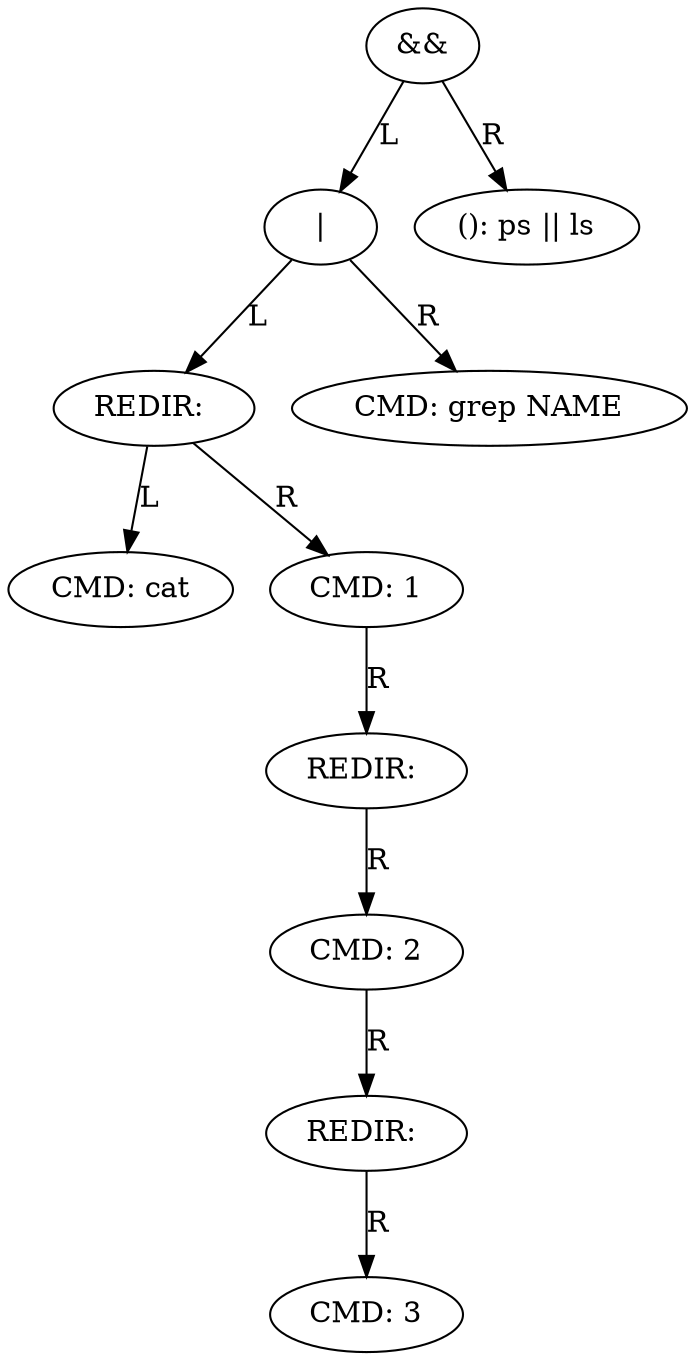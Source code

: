 digraph AST {
"0x603000001270" [label="&&"];
"0x603000001270" -> "0x6030000012a0" [label="L"];
"0x6030000012a0" [label="|"];
"0x6030000012a0" -> "0x6030000012d0" [label="L"];
"0x6030000012d0" [label="REDIR: "];
"0x6030000012d0" -> "0x603000001300" [label="L"];
"0x603000001300" [label="CMD: cat"];
"0x6030000012d0" -> "0x603000001330" [label="R"];
"0x603000001330" [label="CMD: 1"];
"0x603000001330" -> "0x603000001360" [label="R"];
"0x603000001360" [label="REDIR: "];
"0x603000001360" -> "0x603000001390" [label="R"];
"0x603000001390" [label="CMD: 2"];
"0x603000001390" -> "0x6030000013c0" [label="R"];
"0x6030000013c0" [label="REDIR: "];
"0x6030000013c0" -> "0x6030000013f0" [label="R"];
"0x6030000013f0" [label="CMD: 3"];
"0x6030000012a0" -> "0x603000001450" [label="R"];
"0x603000001450" [label="CMD: grep NAME"];
"0x603000001270" -> "0x6030000014b0" [label="R"];
"0x6030000014b0" [label="(): ps || ls"];
}
